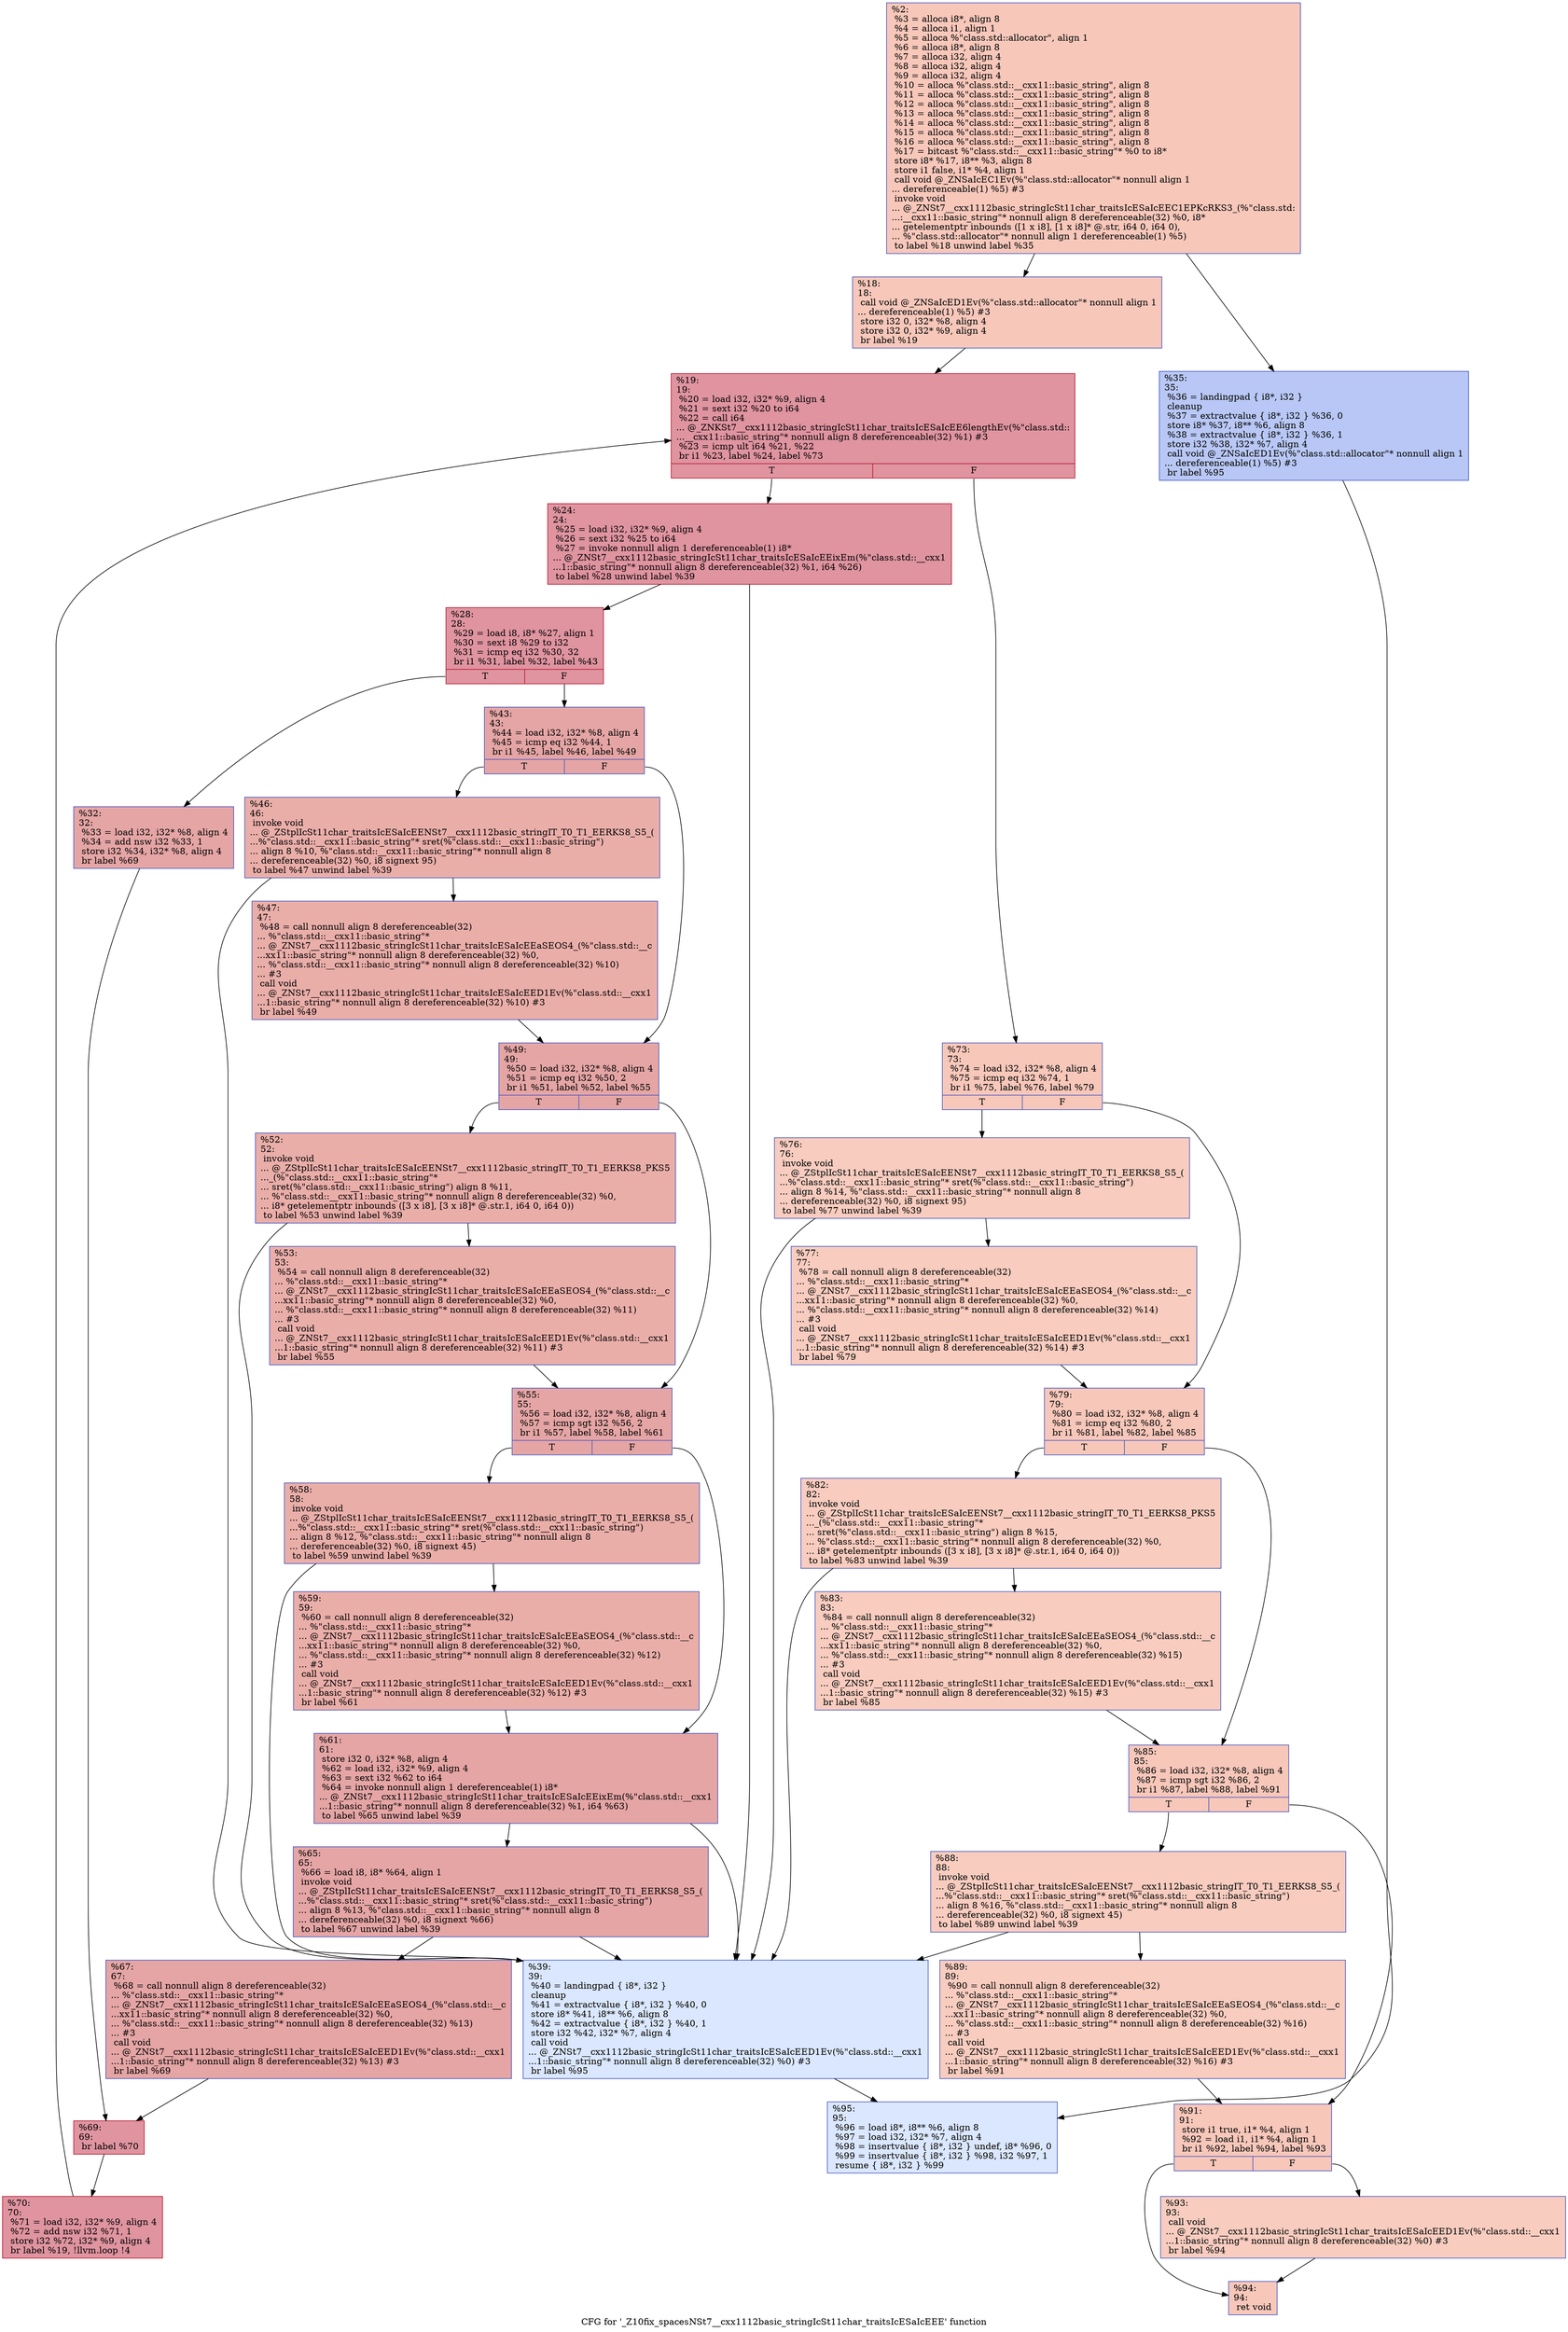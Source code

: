digraph "CFG for '_Z10fix_spacesNSt7__cxx1112basic_stringIcSt11char_traitsIcESaIcEEE' function" {
	label="CFG for '_Z10fix_spacesNSt7__cxx1112basic_stringIcSt11char_traitsIcESaIcEEE' function";

	Node0x5618fe150e50 [shape=record,color="#3d50c3ff", style=filled, fillcolor="#ec7f6370",label="{%2:\l  %3 = alloca i8*, align 8\l  %4 = alloca i1, align 1\l  %5 = alloca %\"class.std::allocator\", align 1\l  %6 = alloca i8*, align 8\l  %7 = alloca i32, align 4\l  %8 = alloca i32, align 4\l  %9 = alloca i32, align 4\l  %10 = alloca %\"class.std::__cxx11::basic_string\", align 8\l  %11 = alloca %\"class.std::__cxx11::basic_string\", align 8\l  %12 = alloca %\"class.std::__cxx11::basic_string\", align 8\l  %13 = alloca %\"class.std::__cxx11::basic_string\", align 8\l  %14 = alloca %\"class.std::__cxx11::basic_string\", align 8\l  %15 = alloca %\"class.std::__cxx11::basic_string\", align 8\l  %16 = alloca %\"class.std::__cxx11::basic_string\", align 8\l  %17 = bitcast %\"class.std::__cxx11::basic_string\"* %0 to i8*\l  store i8* %17, i8** %3, align 8\l  store i1 false, i1* %4, align 1\l  call void @_ZNSaIcEC1Ev(%\"class.std::allocator\"* nonnull align 1\l... dereferenceable(1) %5) #3\l  invoke void\l... @_ZNSt7__cxx1112basic_stringIcSt11char_traitsIcESaIcEEC1EPKcRKS3_(%\"class.std:\l...:__cxx11::basic_string\"* nonnull align 8 dereferenceable(32) %0, i8*\l... getelementptr inbounds ([1 x i8], [1 x i8]* @.str, i64 0, i64 0),\l... %\"class.std::allocator\"* nonnull align 1 dereferenceable(1) %5)\l          to label %18 unwind label %35\l}"];
	Node0x5618fe150e50 -> Node0x5618fe152a80;
	Node0x5618fe150e50 -> Node0x5618fe152ad0;
	Node0x5618fe152a80 [shape=record,color="#3d50c3ff", style=filled, fillcolor="#ec7f6370",label="{%18:\l18:                                               \l  call void @_ZNSaIcED1Ev(%\"class.std::allocator\"* nonnull align 1\l... dereferenceable(1) %5) #3\l  store i32 0, i32* %8, align 4\l  store i32 0, i32* %9, align 4\l  br label %19\l}"];
	Node0x5618fe152a80 -> Node0x5618fe153170;
	Node0x5618fe153170 [shape=record,color="#b70d28ff", style=filled, fillcolor="#b70d2870",label="{%19:\l19:                                               \l  %20 = load i32, i32* %9, align 4\l  %21 = sext i32 %20 to i64\l  %22 = call i64\l... @_ZNKSt7__cxx1112basic_stringIcSt11char_traitsIcESaIcEE6lengthEv(%\"class.std::\l...__cxx11::basic_string\"* nonnull align 8 dereferenceable(32) %1) #3\l  %23 = icmp ult i64 %21, %22\l  br i1 %23, label %24, label %73\l|{<s0>T|<s1>F}}"];
	Node0x5618fe153170:s0 -> Node0x5618fe153310;
	Node0x5618fe153170:s1 -> Node0x5618fe153670;
	Node0x5618fe153310 [shape=record,color="#b70d28ff", style=filled, fillcolor="#b70d2870",label="{%24:\l24:                                               \l  %25 = load i32, i32* %9, align 4\l  %26 = sext i32 %25 to i64\l  %27 = invoke nonnull align 1 dereferenceable(1) i8*\l... @_ZNSt7__cxx1112basic_stringIcSt11char_traitsIcESaIcEEixEm(%\"class.std::__cxx1\l...1::basic_string\"* nonnull align 8 dereferenceable(32) %1, i64 %26)\l          to label %28 unwind label %39\l}"];
	Node0x5618fe153310 -> Node0x5618fe1538e0;
	Node0x5618fe153310 -> Node0x5618fe153930;
	Node0x5618fe1538e0 [shape=record,color="#b70d28ff", style=filled, fillcolor="#b70d2870",label="{%28:\l28:                                               \l  %29 = load i8, i8* %27, align 1\l  %30 = sext i8 %29 to i32\l  %31 = icmp eq i32 %30, 32\l  br i1 %31, label %32, label %43\l|{<s0>T|<s1>F}}"];
	Node0x5618fe1538e0:s0 -> Node0x5618fe153890;
	Node0x5618fe1538e0:s1 -> Node0x5618fe153e40;
	Node0x5618fe153890 [shape=record,color="#3d50c3ff", style=filled, fillcolor="#c5333470",label="{%32:\l32:                                               \l  %33 = load i32, i32* %8, align 4\l  %34 = add nsw i32 %33, 1\l  store i32 %34, i32* %8, align 4\l  br label %69\l}"];
	Node0x5618fe153890 -> Node0x5618fe154320;
	Node0x5618fe152ad0 [shape=record,color="#3d50c3ff", style=filled, fillcolor="#5f7fe870",label="{%35:\l35:                                               \l  %36 = landingpad \{ i8*, i32 \}\l          cleanup\l  %37 = extractvalue \{ i8*, i32 \} %36, 0\l  store i8* %37, i8** %6, align 8\l  %38 = extractvalue \{ i8*, i32 \} %36, 1\l  store i32 %38, i32* %7, align 4\l  call void @_ZNSaIcED1Ev(%\"class.std::allocator\"* nonnull align 1\l... dereferenceable(1) %5) #3\l  br label %95\l}"];
	Node0x5618fe152ad0 -> Node0x5618fe154990;
	Node0x5618fe153930 [shape=record,color="#3d50c3ff", style=filled, fillcolor="#abc8fd70",label="{%39:\l39:                                               \l  %40 = landingpad \{ i8*, i32 \}\l          cleanup\l  %41 = extractvalue \{ i8*, i32 \} %40, 0\l  store i8* %41, i8** %6, align 8\l  %42 = extractvalue \{ i8*, i32 \} %40, 1\l  store i32 %42, i32* %7, align 4\l  call void\l... @_ZNSt7__cxx1112basic_stringIcSt11char_traitsIcESaIcEED1Ev(%\"class.std::__cxx1\l...1::basic_string\"* nonnull align 8 dereferenceable(32) %0) #3\l  br label %95\l}"];
	Node0x5618fe153930 -> Node0x5618fe154990;
	Node0x5618fe153e40 [shape=record,color="#3d50c3ff", style=filled, fillcolor="#c5333470",label="{%43:\l43:                                               \l  %44 = load i32, i32* %8, align 4\l  %45 = icmp eq i32 %44, 1\l  br i1 %45, label %46, label %49\l|{<s0>T|<s1>F}}"];
	Node0x5618fe153e40:s0 -> Node0x5618fe154ce0;
	Node0x5618fe153e40:s1 -> Node0x5618fe155140;
	Node0x5618fe154ce0 [shape=record,color="#3d50c3ff", style=filled, fillcolor="#d0473d70",label="{%46:\l46:                                               \l  invoke void\l... @_ZStplIcSt11char_traitsIcESaIcEENSt7__cxx1112basic_stringIT_T0_T1_EERKS8_S5_(\l...%\"class.std::__cxx11::basic_string\"* sret(%\"class.std::__cxx11::basic_string\")\l... align 8 %10, %\"class.std::__cxx11::basic_string\"* nonnull align 8\l... dereferenceable(32) %0, i8 signext 95)\l          to label %47 unwind label %39\l}"];
	Node0x5618fe154ce0 -> Node0x5618fe155320;
	Node0x5618fe154ce0 -> Node0x5618fe153930;
	Node0x5618fe155320 [shape=record,color="#3d50c3ff", style=filled, fillcolor="#d0473d70",label="{%47:\l47:                                               \l  %48 = call nonnull align 8 dereferenceable(32)\l... %\"class.std::__cxx11::basic_string\"*\l... @_ZNSt7__cxx1112basic_stringIcSt11char_traitsIcESaIcEEaSEOS4_(%\"class.std::__c\l...xx11::basic_string\"* nonnull align 8 dereferenceable(32) %0,\l... %\"class.std::__cxx11::basic_string\"* nonnull align 8 dereferenceable(32) %10)\l... #3\l  call void\l... @_ZNSt7__cxx1112basic_stringIcSt11char_traitsIcESaIcEED1Ev(%\"class.std::__cxx1\l...1::basic_string\"* nonnull align 8 dereferenceable(32) %10) #3\l  br label %49\l}"];
	Node0x5618fe155320 -> Node0x5618fe155140;
	Node0x5618fe155140 [shape=record,color="#3d50c3ff", style=filled, fillcolor="#c5333470",label="{%49:\l49:                                               \l  %50 = load i32, i32* %8, align 4\l  %51 = icmp eq i32 %50, 2\l  br i1 %51, label %52, label %55\l|{<s0>T|<s1>F}}"];
	Node0x5618fe155140:s0 -> Node0x5618fe1556c0;
	Node0x5618fe155140:s1 -> Node0x5618fe155be0;
	Node0x5618fe1556c0 [shape=record,color="#3d50c3ff", style=filled, fillcolor="#d0473d70",label="{%52:\l52:                                               \l  invoke void\l... @_ZStplIcSt11char_traitsIcESaIcEENSt7__cxx1112basic_stringIT_T0_T1_EERKS8_PKS5\l..._(%\"class.std::__cxx11::basic_string\"*\l... sret(%\"class.std::__cxx11::basic_string\") align 8 %11,\l... %\"class.std::__cxx11::basic_string\"* nonnull align 8 dereferenceable(32) %0,\l... i8* getelementptr inbounds ([3 x i8], [3 x i8]* @.str.1, i64 0, i64 0))\l          to label %53 unwind label %39\l}"];
	Node0x5618fe1556c0 -> Node0x5618fe155dd0;
	Node0x5618fe1556c0 -> Node0x5618fe153930;
	Node0x5618fe155dd0 [shape=record,color="#3d50c3ff", style=filled, fillcolor="#d0473d70",label="{%53:\l53:                                               \l  %54 = call nonnull align 8 dereferenceable(32)\l... %\"class.std::__cxx11::basic_string\"*\l... @_ZNSt7__cxx1112basic_stringIcSt11char_traitsIcESaIcEEaSEOS4_(%\"class.std::__c\l...xx11::basic_string\"* nonnull align 8 dereferenceable(32) %0,\l... %\"class.std::__cxx11::basic_string\"* nonnull align 8 dereferenceable(32) %11)\l... #3\l  call void\l... @_ZNSt7__cxx1112basic_stringIcSt11char_traitsIcESaIcEED1Ev(%\"class.std::__cxx1\l...1::basic_string\"* nonnull align 8 dereferenceable(32) %11) #3\l  br label %55\l}"];
	Node0x5618fe155dd0 -> Node0x5618fe155be0;
	Node0x5618fe155be0 [shape=record,color="#3d50c3ff", style=filled, fillcolor="#c5333470",label="{%55:\l55:                                               \l  %56 = load i32, i32* %8, align 4\l  %57 = icmp sgt i32 %56, 2\l  br i1 %57, label %58, label %61\l|{<s0>T|<s1>F}}"];
	Node0x5618fe155be0:s0 -> Node0x5618fe156130;
	Node0x5618fe155be0:s1 -> Node0x5618fe156510;
	Node0x5618fe156130 [shape=record,color="#3d50c3ff", style=filled, fillcolor="#d0473d70",label="{%58:\l58:                                               \l  invoke void\l... @_ZStplIcSt11char_traitsIcESaIcEENSt7__cxx1112basic_stringIT_T0_T1_EERKS8_S5_(\l...%\"class.std::__cxx11::basic_string\"* sret(%\"class.std::__cxx11::basic_string\")\l... align 8 %12, %\"class.std::__cxx11::basic_string\"* nonnull align 8\l... dereferenceable(32) %0, i8 signext 45)\l          to label %59 unwind label %39\l}"];
	Node0x5618fe156130 -> Node0x5618fe156640;
	Node0x5618fe156130 -> Node0x5618fe153930;
	Node0x5618fe156640 [shape=record,color="#3d50c3ff", style=filled, fillcolor="#d0473d70",label="{%59:\l59:                                               \l  %60 = call nonnull align 8 dereferenceable(32)\l... %\"class.std::__cxx11::basic_string\"*\l... @_ZNSt7__cxx1112basic_stringIcSt11char_traitsIcESaIcEEaSEOS4_(%\"class.std::__c\l...xx11::basic_string\"* nonnull align 8 dereferenceable(32) %0,\l... %\"class.std::__cxx11::basic_string\"* nonnull align 8 dereferenceable(32) %12)\l... #3\l  call void\l... @_ZNSt7__cxx1112basic_stringIcSt11char_traitsIcESaIcEED1Ev(%\"class.std::__cxx1\l...1::basic_string\"* nonnull align 8 dereferenceable(32) %12) #3\l  br label %61\l}"];
	Node0x5618fe156640 -> Node0x5618fe156510;
	Node0x5618fe156510 [shape=record,color="#3d50c3ff", style=filled, fillcolor="#c5333470",label="{%61:\l61:                                               \l  store i32 0, i32* %8, align 4\l  %62 = load i32, i32* %9, align 4\l  %63 = sext i32 %62 to i64\l  %64 = invoke nonnull align 1 dereferenceable(1) i8*\l... @_ZNSt7__cxx1112basic_stringIcSt11char_traitsIcESaIcEEixEm(%\"class.std::__cxx1\l...1::basic_string\"* nonnull align 8 dereferenceable(32) %1, i64 %63)\l          to label %65 unwind label %39\l}"];
	Node0x5618fe156510 -> Node0x5618fe156d00;
	Node0x5618fe156510 -> Node0x5618fe153930;
	Node0x5618fe156d00 [shape=record,color="#3d50c3ff", style=filled, fillcolor="#c5333470",label="{%65:\l65:                                               \l  %66 = load i8, i8* %64, align 1\l  invoke void\l... @_ZStplIcSt11char_traitsIcESaIcEENSt7__cxx1112basic_stringIT_T0_T1_EERKS8_S5_(\l...%\"class.std::__cxx11::basic_string\"* sret(%\"class.std::__cxx11::basic_string\")\l... align 8 %13, %\"class.std::__cxx11::basic_string\"* nonnull align 8\l... dereferenceable(32) %0, i8 signext %66)\l          to label %67 unwind label %39\l}"];
	Node0x5618fe156d00 -> Node0x5618fe1568b0;
	Node0x5618fe156d00 -> Node0x5618fe153930;
	Node0x5618fe1568b0 [shape=record,color="#3d50c3ff", style=filled, fillcolor="#c5333470",label="{%67:\l67:                                               \l  %68 = call nonnull align 8 dereferenceable(32)\l... %\"class.std::__cxx11::basic_string\"*\l... @_ZNSt7__cxx1112basic_stringIcSt11char_traitsIcESaIcEEaSEOS4_(%\"class.std::__c\l...xx11::basic_string\"* nonnull align 8 dereferenceable(32) %0,\l... %\"class.std::__cxx11::basic_string\"* nonnull align 8 dereferenceable(32) %13)\l... #3\l  call void\l... @_ZNSt7__cxx1112basic_stringIcSt11char_traitsIcESaIcEED1Ev(%\"class.std::__cxx1\l...1::basic_string\"* nonnull align 8 dereferenceable(32) %13) #3\l  br label %69\l}"];
	Node0x5618fe1568b0 -> Node0x5618fe154320;
	Node0x5618fe154320 [shape=record,color="#b70d28ff", style=filled, fillcolor="#b70d2870",label="{%69:\l69:                                               \l  br label %70\l}"];
	Node0x5618fe154320 -> Node0x5618fe1574b0;
	Node0x5618fe1574b0 [shape=record,color="#b70d28ff", style=filled, fillcolor="#b70d2870",label="{%70:\l70:                                               \l  %71 = load i32, i32* %9, align 4\l  %72 = add nsw i32 %71, 1\l  store i32 %72, i32* %9, align 4\l  br label %19, !llvm.loop !4\l}"];
	Node0x5618fe1574b0 -> Node0x5618fe153170;
	Node0x5618fe153670 [shape=record,color="#3d50c3ff", style=filled, fillcolor="#ec7f6370",label="{%73:\l73:                                               \l  %74 = load i32, i32* %8, align 4\l  %75 = icmp eq i32 %74, 1\l  br i1 %75, label %76, label %79\l|{<s0>T|<s1>F}}"];
	Node0x5618fe153670:s0 -> Node0x5618fe158590;
	Node0x5618fe153670:s1 -> Node0x5618fe1585e0;
	Node0x5618fe158590 [shape=record,color="#3d50c3ff", style=filled, fillcolor="#f08b6e70",label="{%76:\l76:                                               \l  invoke void\l... @_ZStplIcSt11char_traitsIcESaIcEENSt7__cxx1112basic_stringIT_T0_T1_EERKS8_S5_(\l...%\"class.std::__cxx11::basic_string\"* sret(%\"class.std::__cxx11::basic_string\")\l... align 8 %14, %\"class.std::__cxx11::basic_string\"* nonnull align 8\l... dereferenceable(32) %0, i8 signext 95)\l          to label %77 unwind label %39\l}"];
	Node0x5618fe158590 -> Node0x5618fe1586e0;
	Node0x5618fe158590 -> Node0x5618fe153930;
	Node0x5618fe1586e0 [shape=record,color="#3d50c3ff", style=filled, fillcolor="#f08b6e70",label="{%77:\l77:                                               \l  %78 = call nonnull align 8 dereferenceable(32)\l... %\"class.std::__cxx11::basic_string\"*\l... @_ZNSt7__cxx1112basic_stringIcSt11char_traitsIcESaIcEEaSEOS4_(%\"class.std::__c\l...xx11::basic_string\"* nonnull align 8 dereferenceable(32) %0,\l... %\"class.std::__cxx11::basic_string\"* nonnull align 8 dereferenceable(32) %14)\l... #3\l  call void\l... @_ZNSt7__cxx1112basic_stringIcSt11char_traitsIcESaIcEED1Ev(%\"class.std::__cxx1\l...1::basic_string\"* nonnull align 8 dereferenceable(32) %14) #3\l  br label %79\l}"];
	Node0x5618fe1586e0 -> Node0x5618fe1585e0;
	Node0x5618fe1585e0 [shape=record,color="#3d50c3ff", style=filled, fillcolor="#ec7f6370",label="{%79:\l79:                                               \l  %80 = load i32, i32* %8, align 4\l  %81 = icmp eq i32 %80, 2\l  br i1 %81, label %82, label %85\l|{<s0>T|<s1>F}}"];
	Node0x5618fe1585e0:s0 -> Node0x5618fe1588e0;
	Node0x5618fe1585e0:s1 -> Node0x5618fe158cc0;
	Node0x5618fe1588e0 [shape=record,color="#3d50c3ff", style=filled, fillcolor="#f08b6e70",label="{%82:\l82:                                               \l  invoke void\l... @_ZStplIcSt11char_traitsIcESaIcEENSt7__cxx1112basic_stringIT_T0_T1_EERKS8_PKS5\l..._(%\"class.std::__cxx11::basic_string\"*\l... sret(%\"class.std::__cxx11::basic_string\") align 8 %15,\l... %\"class.std::__cxx11::basic_string\"* nonnull align 8 dereferenceable(32) %0,\l... i8* getelementptr inbounds ([3 x i8], [3 x i8]* @.str.1, i64 0, i64 0))\l          to label %83 unwind label %39\l}"];
	Node0x5618fe1588e0 -> Node0x5618fe158dc0;
	Node0x5618fe1588e0 -> Node0x5618fe153930;
	Node0x5618fe158dc0 [shape=record,color="#3d50c3ff", style=filled, fillcolor="#f08b6e70",label="{%83:\l83:                                               \l  %84 = call nonnull align 8 dereferenceable(32)\l... %\"class.std::__cxx11::basic_string\"*\l... @_ZNSt7__cxx1112basic_stringIcSt11char_traitsIcESaIcEEaSEOS4_(%\"class.std::__c\l...xx11::basic_string\"* nonnull align 8 dereferenceable(32) %0,\l... %\"class.std::__cxx11::basic_string\"* nonnull align 8 dereferenceable(32) %15)\l... #3\l  call void\l... @_ZNSt7__cxx1112basic_stringIcSt11char_traitsIcESaIcEED1Ev(%\"class.std::__cxx1\l...1::basic_string\"* nonnull align 8 dereferenceable(32) %15) #3\l  br label %85\l}"];
	Node0x5618fe158dc0 -> Node0x5618fe158cc0;
	Node0x5618fe158cc0 [shape=record,color="#3d50c3ff", style=filled, fillcolor="#ec7f6370",label="{%85:\l85:                                               \l  %86 = load i32, i32* %8, align 4\l  %87 = icmp sgt i32 %86, 2\l  br i1 %87, label %88, label %91\l|{<s0>T|<s1>F}}"];
	Node0x5618fe158cc0:s0 -> Node0x5618fe158fa0;
	Node0x5618fe158cc0:s1 -> Node0x5618fe159380;
	Node0x5618fe158fa0 [shape=record,color="#3d50c3ff", style=filled, fillcolor="#f08b6e70",label="{%88:\l88:                                               \l  invoke void\l... @_ZStplIcSt11char_traitsIcESaIcEENSt7__cxx1112basic_stringIT_T0_T1_EERKS8_S5_(\l...%\"class.std::__cxx11::basic_string\"* sret(%\"class.std::__cxx11::basic_string\")\l... align 8 %16, %\"class.std::__cxx11::basic_string\"* nonnull align 8\l... dereferenceable(32) %0, i8 signext 45)\l          to label %89 unwind label %39\l}"];
	Node0x5618fe158fa0 -> Node0x5618fe159480;
	Node0x5618fe158fa0 -> Node0x5618fe153930;
	Node0x5618fe159480 [shape=record,color="#3d50c3ff", style=filled, fillcolor="#f08b6e70",label="{%89:\l89:                                               \l  %90 = call nonnull align 8 dereferenceable(32)\l... %\"class.std::__cxx11::basic_string\"*\l... @_ZNSt7__cxx1112basic_stringIcSt11char_traitsIcESaIcEEaSEOS4_(%\"class.std::__c\l...xx11::basic_string\"* nonnull align 8 dereferenceable(32) %0,\l... %\"class.std::__cxx11::basic_string\"* nonnull align 8 dereferenceable(32) %16)\l... #3\l  call void\l... @_ZNSt7__cxx1112basic_stringIcSt11char_traitsIcESaIcEED1Ev(%\"class.std::__cxx1\l...1::basic_string\"* nonnull align 8 dereferenceable(32) %16) #3\l  br label %91\l}"];
	Node0x5618fe159480 -> Node0x5618fe159380;
	Node0x5618fe159380 [shape=record,color="#3d50c3ff", style=filled, fillcolor="#ec7f6370",label="{%91:\l91:                                               \l  store i1 true, i1* %4, align 1\l  %92 = load i1, i1* %4, align 1\l  br i1 %92, label %94, label %93\l|{<s0>T|<s1>F}}"];
	Node0x5618fe159380:s0 -> Node0x5618fe159660;
	Node0x5618fe159380:s1 -> Node0x5618fe159a40;
	Node0x5618fe159a40 [shape=record,color="#3d50c3ff", style=filled, fillcolor="#f08b6e70",label="{%93:\l93:                                               \l  call void\l... @_ZNSt7__cxx1112basic_stringIcSt11char_traitsIcESaIcEED1Ev(%\"class.std::__cxx1\l...1::basic_string\"* nonnull align 8 dereferenceable(32) %0) #3\l  br label %94\l}"];
	Node0x5618fe159a40 -> Node0x5618fe159660;
	Node0x5618fe159660 [shape=record,color="#3d50c3ff", style=filled, fillcolor="#ec7f6370",label="{%94:\l94:                                               \l  ret void\l}"];
	Node0x5618fe154990 [shape=record,color="#3d50c3ff", style=filled, fillcolor="#abc8fd70",label="{%95:\l95:                                               \l  %96 = load i8*, i8** %6, align 8\l  %97 = load i32, i32* %7, align 4\l  %98 = insertvalue \{ i8*, i32 \} undef, i8* %96, 0\l  %99 = insertvalue \{ i8*, i32 \} %98, i32 %97, 1\l  resume \{ i8*, i32 \} %99\l}"];
}

